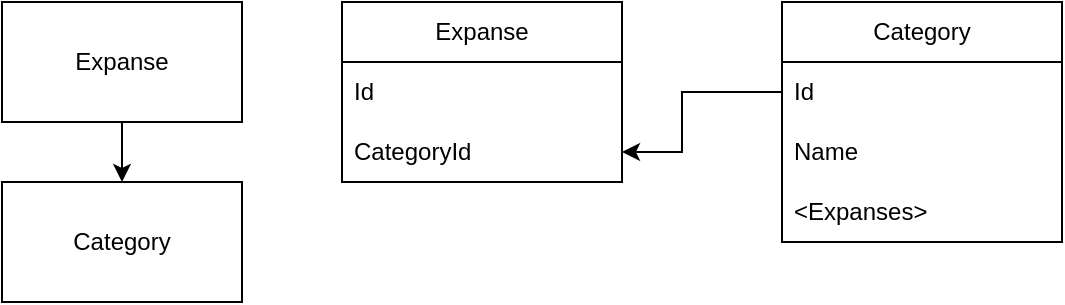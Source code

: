<mxfile version="21.7.2" type="device">
  <diagram name="Страница — 1" id="OdCo6ZTl4wRrFvFl-ufE">
    <mxGraphModel dx="1066" dy="611" grid="1" gridSize="10" guides="1" tooltips="1" connect="1" arrows="1" fold="1" page="1" pageScale="1" pageWidth="827" pageHeight="1169" math="0" shadow="0">
      <root>
        <mxCell id="0" />
        <mxCell id="1" parent="0" />
        <mxCell id="iiI9EKZZPucZFbsYzrSP-1" value="Expanse" style="rounded=0;whiteSpace=wrap;html=1;" parent="1" vertex="1">
          <mxGeometry x="60" y="70" width="120" height="60" as="geometry" />
        </mxCell>
        <mxCell id="iiI9EKZZPucZFbsYzrSP-2" value="Category" style="rounded=0;whiteSpace=wrap;html=1;" parent="1" vertex="1">
          <mxGeometry x="60" y="160" width="120" height="60" as="geometry" />
        </mxCell>
        <mxCell id="iiI9EKZZPucZFbsYzrSP-3" value="" style="endArrow=classic;html=1;rounded=0;exitX=0.5;exitY=1;exitDx=0;exitDy=0;entryX=0.5;entryY=0;entryDx=0;entryDy=0;" parent="1" source="iiI9EKZZPucZFbsYzrSP-1" target="iiI9EKZZPucZFbsYzrSP-2" edge="1">
          <mxGeometry width="50" height="50" relative="1" as="geometry">
            <mxPoint x="390" y="340" as="sourcePoint" />
            <mxPoint x="440" y="290" as="targetPoint" />
          </mxGeometry>
        </mxCell>
        <mxCell id="iiI9EKZZPucZFbsYzrSP-4" value="Expanse" style="swimlane;fontStyle=0;childLayout=stackLayout;horizontal=1;startSize=30;horizontalStack=0;resizeParent=1;resizeParentMax=0;resizeLast=0;collapsible=1;marginBottom=0;whiteSpace=wrap;html=1;" parent="1" vertex="1">
          <mxGeometry x="230" y="70" width="140" height="90" as="geometry" />
        </mxCell>
        <mxCell id="iiI9EKZZPucZFbsYzrSP-5" value="Id" style="text;strokeColor=none;fillColor=none;align=left;verticalAlign=middle;spacingLeft=4;spacingRight=4;overflow=hidden;points=[[0,0.5],[1,0.5]];portConstraint=eastwest;rotatable=0;whiteSpace=wrap;html=1;" parent="iiI9EKZZPucZFbsYzrSP-4" vertex="1">
          <mxGeometry y="30" width="140" height="30" as="geometry" />
        </mxCell>
        <mxCell id="iiI9EKZZPucZFbsYzrSP-6" value="CategoryId" style="text;strokeColor=none;fillColor=none;align=left;verticalAlign=middle;spacingLeft=4;spacingRight=4;overflow=hidden;points=[[0,0.5],[1,0.5]];portConstraint=eastwest;rotatable=0;whiteSpace=wrap;html=1;" parent="iiI9EKZZPucZFbsYzrSP-4" vertex="1">
          <mxGeometry y="60" width="140" height="30" as="geometry" />
        </mxCell>
        <mxCell id="iiI9EKZZPucZFbsYzrSP-9" value="Category" style="swimlane;fontStyle=0;childLayout=stackLayout;horizontal=1;startSize=30;horizontalStack=0;resizeParent=1;resizeParentMax=0;resizeLast=0;collapsible=1;marginBottom=0;whiteSpace=wrap;html=1;" parent="1" vertex="1">
          <mxGeometry x="450" y="70" width="140" height="120" as="geometry" />
        </mxCell>
        <mxCell id="iiI9EKZZPucZFbsYzrSP-10" value="Id" style="text;strokeColor=none;fillColor=none;align=left;verticalAlign=middle;spacingLeft=4;spacingRight=4;overflow=hidden;points=[[0,0.5],[1,0.5]];portConstraint=eastwest;rotatable=0;whiteSpace=wrap;html=1;" parent="iiI9EKZZPucZFbsYzrSP-9" vertex="1">
          <mxGeometry y="30" width="140" height="30" as="geometry" />
        </mxCell>
        <mxCell id="iiI9EKZZPucZFbsYzrSP-11" value="Name" style="text;strokeColor=none;fillColor=none;align=left;verticalAlign=middle;spacingLeft=4;spacingRight=4;overflow=hidden;points=[[0,0.5],[1,0.5]];portConstraint=eastwest;rotatable=0;whiteSpace=wrap;html=1;" parent="iiI9EKZZPucZFbsYzrSP-9" vertex="1">
          <mxGeometry y="60" width="140" height="30" as="geometry" />
        </mxCell>
        <mxCell id="lXHRNoSxqqhBdLB7XdOb-1" value="&amp;lt;Expanses&amp;gt;" style="text;strokeColor=none;fillColor=none;align=left;verticalAlign=middle;spacingLeft=4;spacingRight=4;overflow=hidden;points=[[0,0.5],[1,0.5]];portConstraint=eastwest;rotatable=0;whiteSpace=wrap;html=1;" vertex="1" parent="iiI9EKZZPucZFbsYzrSP-9">
          <mxGeometry y="90" width="140" height="30" as="geometry" />
        </mxCell>
        <mxCell id="lXHRNoSxqqhBdLB7XdOb-2" value="" style="endArrow=classic;html=1;rounded=0;exitX=0;exitY=0.5;exitDx=0;exitDy=0;entryX=1;entryY=0.5;entryDx=0;entryDy=0;" edge="1" parent="1" source="iiI9EKZZPucZFbsYzrSP-10" target="iiI9EKZZPucZFbsYzrSP-6">
          <mxGeometry width="50" height="50" relative="1" as="geometry">
            <mxPoint x="390" y="340" as="sourcePoint" />
            <mxPoint x="440" y="290" as="targetPoint" />
            <Array as="points">
              <mxPoint x="400" y="115" />
              <mxPoint x="400" y="145" />
            </Array>
          </mxGeometry>
        </mxCell>
      </root>
    </mxGraphModel>
  </diagram>
</mxfile>
